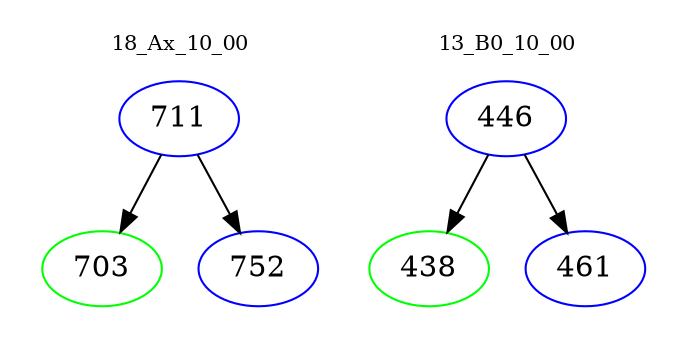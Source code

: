 digraph{
subgraph cluster_0 {
color = white
label = "18_Ax_10_00";
fontsize=10;
T0_711 [label="711", color="blue"]
T0_711 -> T0_703 [color="black"]
T0_703 [label="703", color="green"]
T0_711 -> T0_752 [color="black"]
T0_752 [label="752", color="blue"]
}
subgraph cluster_1 {
color = white
label = "13_B0_10_00";
fontsize=10;
T1_446 [label="446", color="blue"]
T1_446 -> T1_438 [color="black"]
T1_438 [label="438", color="green"]
T1_446 -> T1_461 [color="black"]
T1_461 [label="461", color="blue"]
}
}
